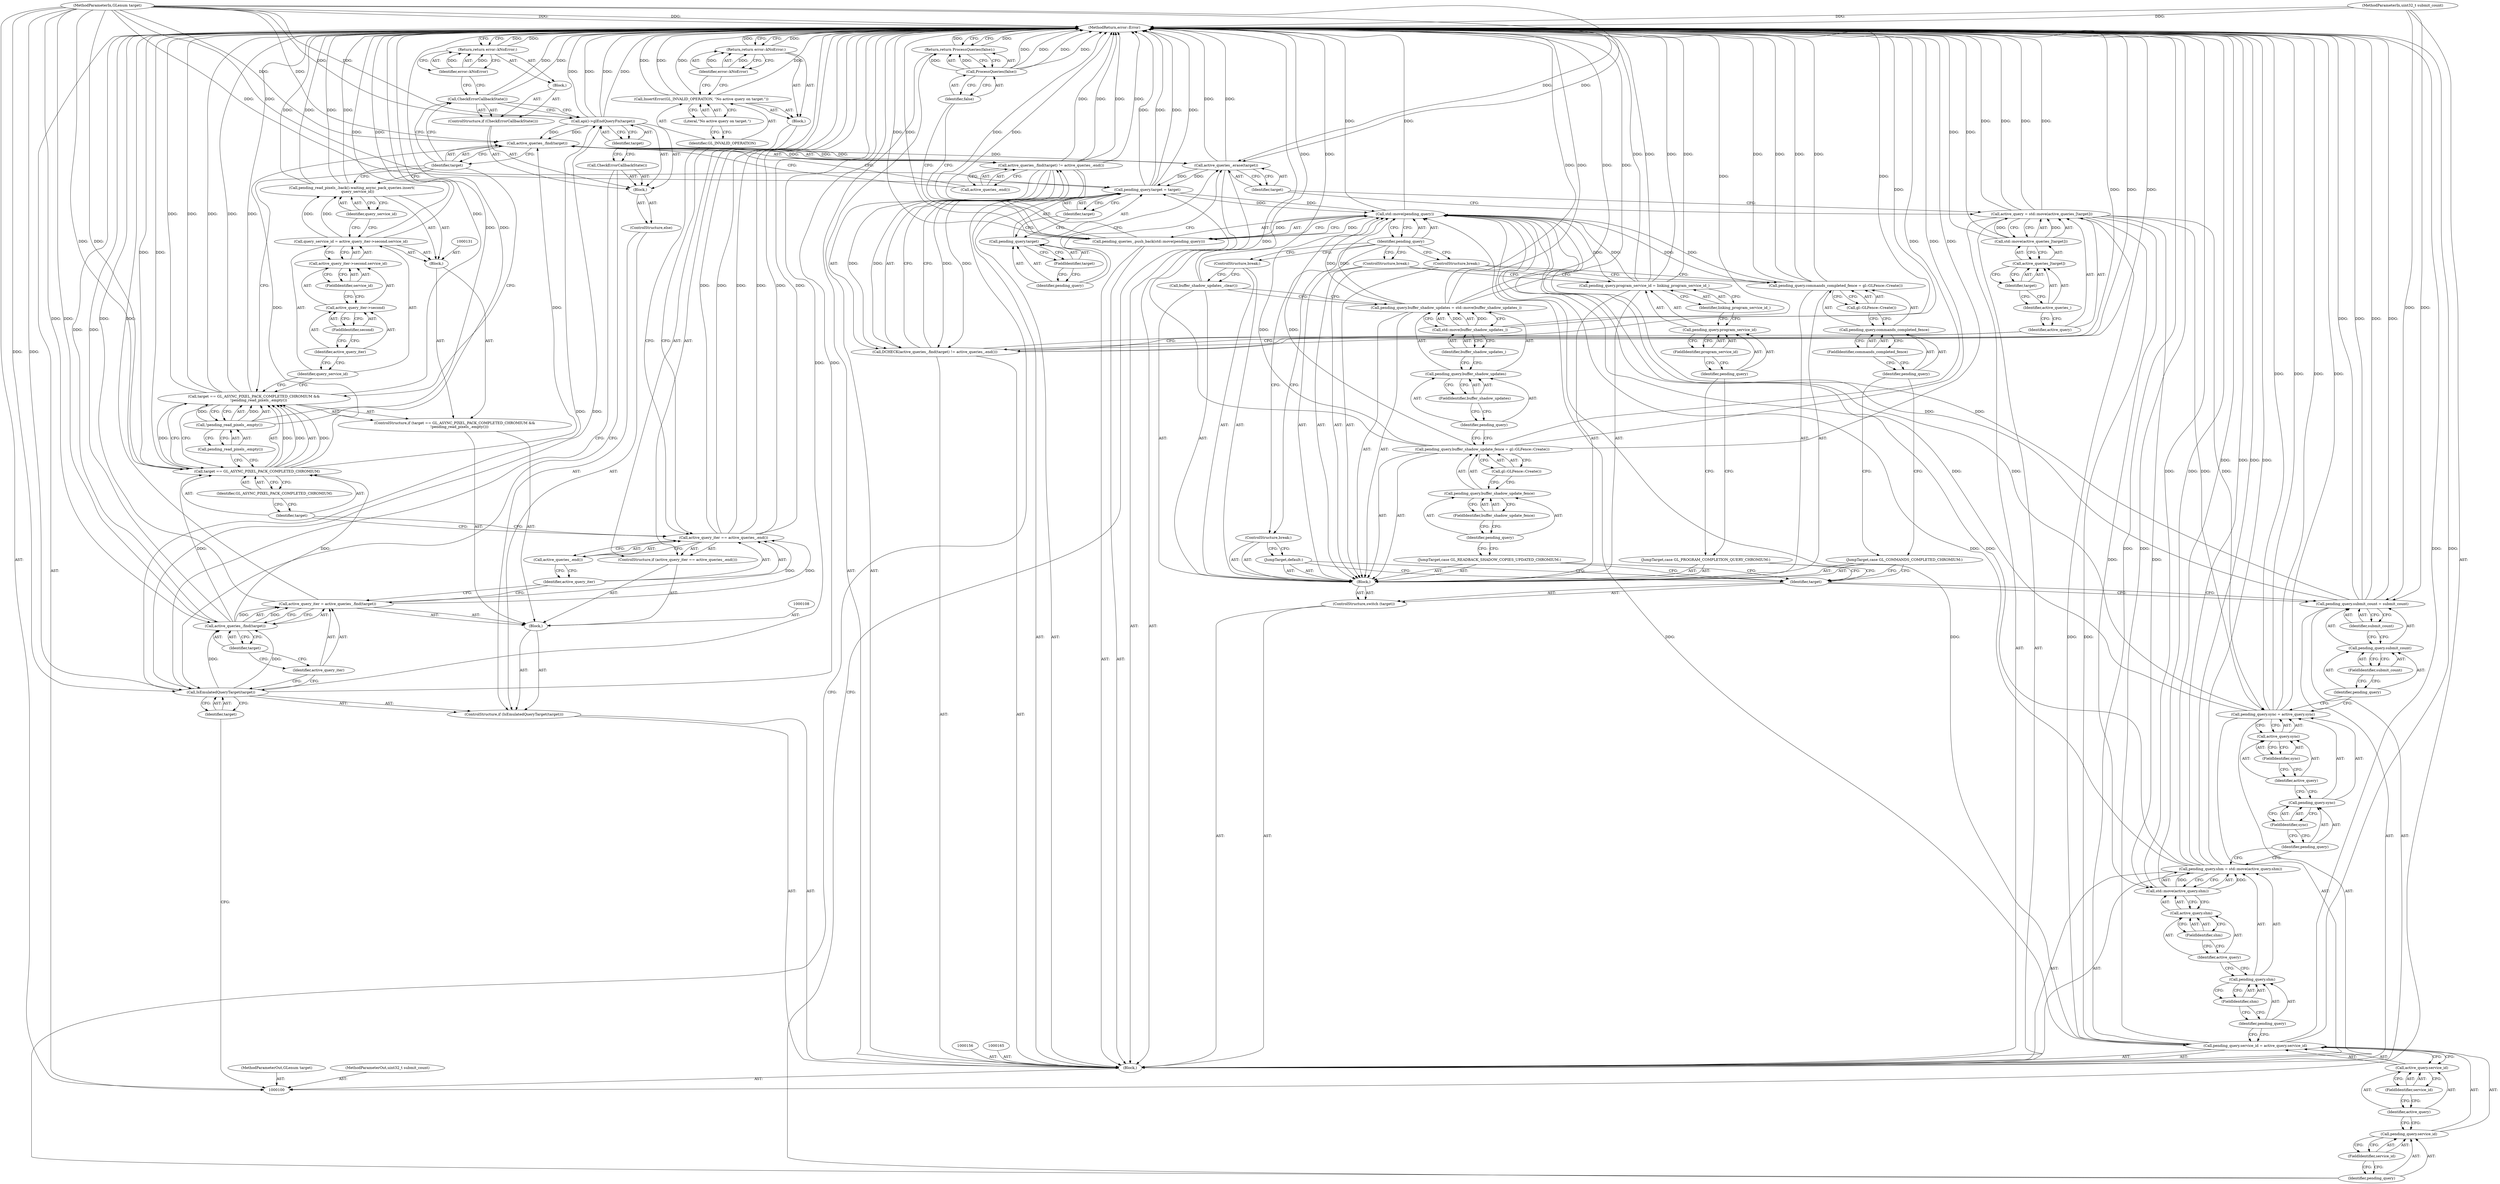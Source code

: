 digraph "0_Chrome_a4150b688a754d3d10d2ca385155b1c95d77d6ae_5" {
"1000237" [label="(MethodReturn,error::Error)"];
"1000101" [label="(MethodParameterIn,GLenum target)"];
"1000344" [label="(MethodParameterOut,GLenum target)"];
"1000128" [label="(Call,!pending_read_pixels_.empty())"];
"1000129" [label="(Call,pending_read_pixels_.empty())"];
"1000132" [label="(Call,query_service_id = active_query_iter->second.service_id)"];
"1000133" [label="(Identifier,query_service_id)"];
"1000134" [label="(Call,active_query_iter->second.service_id)"];
"1000135" [label="(Call,active_query_iter->second)"];
"1000136" [label="(Identifier,active_query_iter)"];
"1000137" [label="(FieldIdentifier,second)"];
"1000138" [label="(FieldIdentifier,service_id)"];
"1000130" [label="(Block,)"];
"1000139" [label="(Call,pending_read_pixels_.back().waiting_async_pack_queries.insert(\n          query_service_id))"];
"1000140" [label="(Identifier,query_service_id)"];
"1000141" [label="(ControlStructure,else)"];
"1000142" [label="(Block,)"];
"1000143" [label="(Call,CheckErrorCallbackState())"];
"1000145" [label="(Identifier,target)"];
"1000144" [label="(Call,api()->glEndQueryFn(target))"];
"1000102" [label="(MethodParameterIn,uint32_t submit_count)"];
"1000345" [label="(MethodParameterOut,uint32_t submit_count)"];
"1000103" [label="(Block,)"];
"1000148" [label="(Block,)"];
"1000146" [label="(ControlStructure,if (CheckErrorCallbackState()))"];
"1000147" [label="(Call,CheckErrorCallbackState())"];
"1000150" [label="(Identifier,error::kNoError)"];
"1000149" [label="(Return,return error::kNoError;)"];
"1000151" [label="(Call,DCHECK(active_queries_.find(target) != active_queries_.end()))"];
"1000154" [label="(Identifier,target)"];
"1000155" [label="(Call,active_queries_.end())"];
"1000152" [label="(Call,active_queries_.find(target) != active_queries_.end())"];
"1000153" [label="(Call,active_queries_.find(target))"];
"1000157" [label="(Call,active_query = std::move(active_queries_[target]))"];
"1000158" [label="(Identifier,active_query)"];
"1000159" [label="(Call,std::move(active_queries_[target]))"];
"1000160" [label="(Call,active_queries_[target])"];
"1000161" [label="(Identifier,active_queries_)"];
"1000162" [label="(Identifier,target)"];
"1000163" [label="(Call,active_queries_.erase(target))"];
"1000164" [label="(Identifier,target)"];
"1000104" [label="(ControlStructure,if (IsEmulatedQueryTarget(target)))"];
"1000106" [label="(Identifier,target)"];
"1000105" [label="(Call,IsEmulatedQueryTarget(target))"];
"1000169" [label="(FieldIdentifier,target)"];
"1000166" [label="(Call,pending_query.target = target)"];
"1000167" [label="(Call,pending_query.target)"];
"1000168" [label="(Identifier,pending_query)"];
"1000170" [label="(Identifier,target)"];
"1000174" [label="(FieldIdentifier,service_id)"];
"1000171" [label="(Call,pending_query.service_id = active_query.service_id)"];
"1000172" [label="(Call,pending_query.service_id)"];
"1000173" [label="(Identifier,pending_query)"];
"1000175" [label="(Call,active_query.service_id)"];
"1000176" [label="(Identifier,active_query)"];
"1000177" [label="(FieldIdentifier,service_id)"];
"1000181" [label="(FieldIdentifier,shm)"];
"1000178" [label="(Call,pending_query.shm = std::move(active_query.shm))"];
"1000179" [label="(Call,pending_query.shm)"];
"1000180" [label="(Identifier,pending_query)"];
"1000182" [label="(Call,std::move(active_query.shm))"];
"1000183" [label="(Call,active_query.shm)"];
"1000184" [label="(Identifier,active_query)"];
"1000185" [label="(FieldIdentifier,shm)"];
"1000189" [label="(FieldIdentifier,sync)"];
"1000186" [label="(Call,pending_query.sync = active_query.sync)"];
"1000187" [label="(Call,pending_query.sync)"];
"1000188" [label="(Identifier,pending_query)"];
"1000190" [label="(Call,active_query.sync)"];
"1000191" [label="(Identifier,active_query)"];
"1000192" [label="(FieldIdentifier,sync)"];
"1000196" [label="(FieldIdentifier,submit_count)"];
"1000193" [label="(Call,pending_query.submit_count = submit_count)"];
"1000194" [label="(Call,pending_query.submit_count)"];
"1000195" [label="(Identifier,pending_query)"];
"1000197" [label="(Identifier,submit_count)"];
"1000199" [label="(Identifier,target)"];
"1000200" [label="(Block,)"];
"1000198" [label="(ControlStructure,switch (target))"];
"1000201" [label="(JumpTarget,case GL_COMMANDS_COMPLETED_CHROMIUM:)"];
"1000205" [label="(FieldIdentifier,commands_completed_fence)"];
"1000206" [label="(Call,gl::GLFence::Create())"];
"1000202" [label="(Call,pending_query.commands_completed_fence = gl::GLFence::Create())"];
"1000203" [label="(Call,pending_query.commands_completed_fence)"];
"1000204" [label="(Identifier,pending_query)"];
"1000207" [label="(ControlStructure,break;)"];
"1000111" [label="(Call,active_queries_.find(target))"];
"1000107" [label="(Block,)"];
"1000112" [label="(Identifier,target)"];
"1000109" [label="(Call,active_query_iter = active_queries_.find(target))"];
"1000110" [label="(Identifier,active_query_iter)"];
"1000208" [label="(JumpTarget,case GL_READBACK_SHADOW_COPIES_UPDATED_CHROMIUM:)"];
"1000212" [label="(FieldIdentifier,buffer_shadow_update_fence)"];
"1000213" [label="(Call,gl::GLFence::Create())"];
"1000209" [label="(Call,pending_query.buffer_shadow_update_fence = gl::GLFence::Create())"];
"1000210" [label="(Call,pending_query.buffer_shadow_update_fence)"];
"1000211" [label="(Identifier,pending_query)"];
"1000217" [label="(FieldIdentifier,buffer_shadow_updates)"];
"1000218" [label="(Call,std::move(buffer_shadow_updates_))"];
"1000219" [label="(Identifier,buffer_shadow_updates_)"];
"1000214" [label="(Call,pending_query.buffer_shadow_updates = std::move(buffer_shadow_updates_))"];
"1000215" [label="(Call,pending_query.buffer_shadow_updates)"];
"1000216" [label="(Identifier,pending_query)"];
"1000220" [label="(Call,buffer_shadow_updates_.clear())"];
"1000221" [label="(ControlStructure,break;)"];
"1000222" [label="(JumpTarget,case GL_PROGRAM_COMPLETION_QUERY_CHROMIUM:)"];
"1000226" [label="(FieldIdentifier,program_service_id)"];
"1000227" [label="(Identifier,linking_program_service_id_)"];
"1000223" [label="(Call,pending_query.program_service_id = linking_program_service_id_)"];
"1000224" [label="(Call,pending_query.program_service_id)"];
"1000225" [label="(Identifier,pending_query)"];
"1000228" [label="(ControlStructure,break;)"];
"1000116" [label="(Call,active_queries_.end())"];
"1000113" [label="(ControlStructure,if (active_query_iter == active_queries_.end()))"];
"1000117" [label="(Block,)"];
"1000114" [label="(Call,active_query_iter == active_queries_.end())"];
"1000115" [label="(Identifier,active_query_iter)"];
"1000229" [label="(JumpTarget,default:)"];
"1000230" [label="(ControlStructure,break;)"];
"1000231" [label="(Call,pending_queries_.push_back(std::move(pending_query)))"];
"1000232" [label="(Call,std::move(pending_query))"];
"1000233" [label="(Identifier,pending_query)"];
"1000234" [label="(Return,return ProcessQueries(false);)"];
"1000236" [label="(Identifier,false)"];
"1000235" [label="(Call,ProcessQueries(false))"];
"1000119" [label="(Identifier,GL_INVALID_OPERATION)"];
"1000120" [label="(Literal,\"No active query on target.\")"];
"1000118" [label="(Call,InsertError(GL_INVALID_OPERATION, \"No active query on target.\"))"];
"1000122" [label="(Identifier,error::kNoError)"];
"1000121" [label="(Return,return error::kNoError;)"];
"1000127" [label="(Identifier,GL_ASYNC_PIXEL_PACK_COMPLETED_CHROMIUM)"];
"1000123" [label="(ControlStructure,if (target == GL_ASYNC_PIXEL_PACK_COMPLETED_CHROMIUM &&\n        !pending_read_pixels_.empty()))"];
"1000124" [label="(Call,target == GL_ASYNC_PIXEL_PACK_COMPLETED_CHROMIUM &&\n        !pending_read_pixels_.empty())"];
"1000125" [label="(Call,target == GL_ASYNC_PIXEL_PACK_COMPLETED_CHROMIUM)"];
"1000126" [label="(Identifier,target)"];
"1000237" -> "1000100"  [label="AST: "];
"1000237" -> "1000121"  [label="CFG: "];
"1000237" -> "1000149"  [label="CFG: "];
"1000237" -> "1000234"  [label="CFG: "];
"1000149" -> "1000237"  [label="DDG: "];
"1000234" -> "1000237"  [label="DDG: "];
"1000121" -> "1000237"  [label="DDG: "];
"1000178" -> "1000237"  [label="DDG: "];
"1000178" -> "1000237"  [label="DDG: "];
"1000124" -> "1000237"  [label="DDG: "];
"1000124" -> "1000237"  [label="DDG: "];
"1000124" -> "1000237"  [label="DDG: "];
"1000118" -> "1000237"  [label="DDG: "];
"1000118" -> "1000237"  [label="DDG: "];
"1000163" -> "1000237"  [label="DDG: "];
"1000157" -> "1000237"  [label="DDG: "];
"1000157" -> "1000237"  [label="DDG: "];
"1000171" -> "1000237"  [label="DDG: "];
"1000171" -> "1000237"  [label="DDG: "];
"1000186" -> "1000237"  [label="DDG: "];
"1000186" -> "1000237"  [label="DDG: "];
"1000193" -> "1000237"  [label="DDG: "];
"1000193" -> "1000237"  [label="DDG: "];
"1000223" -> "1000237"  [label="DDG: "];
"1000223" -> "1000237"  [label="DDG: "];
"1000209" -> "1000237"  [label="DDG: "];
"1000209" -> "1000237"  [label="DDG: "];
"1000235" -> "1000237"  [label="DDG: "];
"1000235" -> "1000237"  [label="DDG: "];
"1000151" -> "1000237"  [label="DDG: "];
"1000151" -> "1000237"  [label="DDG: "];
"1000232" -> "1000237"  [label="DDG: "];
"1000105" -> "1000237"  [label="DDG: "];
"1000218" -> "1000237"  [label="DDG: "];
"1000114" -> "1000237"  [label="DDG: "];
"1000114" -> "1000237"  [label="DDG: "];
"1000114" -> "1000237"  [label="DDG: "];
"1000159" -> "1000237"  [label="DDG: "];
"1000202" -> "1000237"  [label="DDG: "];
"1000202" -> "1000237"  [label="DDG: "];
"1000139" -> "1000237"  [label="DDG: "];
"1000139" -> "1000237"  [label="DDG: "];
"1000128" -> "1000237"  [label="DDG: "];
"1000152" -> "1000237"  [label="DDG: "];
"1000152" -> "1000237"  [label="DDG: "];
"1000144" -> "1000237"  [label="DDG: "];
"1000144" -> "1000237"  [label="DDG: "];
"1000166" -> "1000237"  [label="DDG: "];
"1000166" -> "1000237"  [label="DDG: "];
"1000132" -> "1000237"  [label="DDG: "];
"1000214" -> "1000237"  [label="DDG: "];
"1000214" -> "1000237"  [label="DDG: "];
"1000125" -> "1000237"  [label="DDG: "];
"1000231" -> "1000237"  [label="DDG: "];
"1000231" -> "1000237"  [label="DDG: "];
"1000102" -> "1000237"  [label="DDG: "];
"1000111" -> "1000237"  [label="DDG: "];
"1000101" -> "1000237"  [label="DDG: "];
"1000220" -> "1000237"  [label="DDG: "];
"1000147" -> "1000237"  [label="DDG: "];
"1000109" -> "1000237"  [label="DDG: "];
"1000182" -> "1000237"  [label="DDG: "];
"1000101" -> "1000100"  [label="AST: "];
"1000101" -> "1000237"  [label="DDG: "];
"1000101" -> "1000105"  [label="DDG: "];
"1000101" -> "1000111"  [label="DDG: "];
"1000101" -> "1000125"  [label="DDG: "];
"1000101" -> "1000144"  [label="DDG: "];
"1000101" -> "1000153"  [label="DDG: "];
"1000101" -> "1000163"  [label="DDG: "];
"1000101" -> "1000166"  [label="DDG: "];
"1000344" -> "1000100"  [label="AST: "];
"1000128" -> "1000124"  [label="AST: "];
"1000128" -> "1000129"  [label="CFG: "];
"1000129" -> "1000128"  [label="AST: "];
"1000124" -> "1000128"  [label="CFG: "];
"1000128" -> "1000237"  [label="DDG: "];
"1000128" -> "1000124"  [label="DDG: "];
"1000129" -> "1000128"  [label="AST: "];
"1000129" -> "1000125"  [label="CFG: "];
"1000128" -> "1000129"  [label="CFG: "];
"1000132" -> "1000130"  [label="AST: "];
"1000132" -> "1000134"  [label="CFG: "];
"1000133" -> "1000132"  [label="AST: "];
"1000134" -> "1000132"  [label="AST: "];
"1000140" -> "1000132"  [label="CFG: "];
"1000132" -> "1000237"  [label="DDG: "];
"1000132" -> "1000139"  [label="DDG: "];
"1000133" -> "1000132"  [label="AST: "];
"1000133" -> "1000124"  [label="CFG: "];
"1000136" -> "1000133"  [label="CFG: "];
"1000134" -> "1000132"  [label="AST: "];
"1000134" -> "1000138"  [label="CFG: "];
"1000135" -> "1000134"  [label="AST: "];
"1000138" -> "1000134"  [label="AST: "];
"1000132" -> "1000134"  [label="CFG: "];
"1000135" -> "1000134"  [label="AST: "];
"1000135" -> "1000137"  [label="CFG: "];
"1000136" -> "1000135"  [label="AST: "];
"1000137" -> "1000135"  [label="AST: "];
"1000138" -> "1000135"  [label="CFG: "];
"1000136" -> "1000135"  [label="AST: "];
"1000136" -> "1000133"  [label="CFG: "];
"1000137" -> "1000136"  [label="CFG: "];
"1000137" -> "1000135"  [label="AST: "];
"1000137" -> "1000136"  [label="CFG: "];
"1000135" -> "1000137"  [label="CFG: "];
"1000138" -> "1000134"  [label="AST: "];
"1000138" -> "1000135"  [label="CFG: "];
"1000134" -> "1000138"  [label="CFG: "];
"1000130" -> "1000123"  [label="AST: "];
"1000131" -> "1000130"  [label="AST: "];
"1000132" -> "1000130"  [label="AST: "];
"1000139" -> "1000130"  [label="AST: "];
"1000139" -> "1000130"  [label="AST: "];
"1000139" -> "1000140"  [label="CFG: "];
"1000140" -> "1000139"  [label="AST: "];
"1000154" -> "1000139"  [label="CFG: "];
"1000139" -> "1000237"  [label="DDG: "];
"1000139" -> "1000237"  [label="DDG: "];
"1000132" -> "1000139"  [label="DDG: "];
"1000140" -> "1000139"  [label="AST: "];
"1000140" -> "1000132"  [label="CFG: "];
"1000139" -> "1000140"  [label="CFG: "];
"1000141" -> "1000104"  [label="AST: "];
"1000142" -> "1000141"  [label="AST: "];
"1000142" -> "1000141"  [label="AST: "];
"1000143" -> "1000142"  [label="AST: "];
"1000144" -> "1000142"  [label="AST: "];
"1000146" -> "1000142"  [label="AST: "];
"1000143" -> "1000142"  [label="AST: "];
"1000143" -> "1000105"  [label="CFG: "];
"1000145" -> "1000143"  [label="CFG: "];
"1000145" -> "1000144"  [label="AST: "];
"1000145" -> "1000143"  [label="CFG: "];
"1000144" -> "1000145"  [label="CFG: "];
"1000144" -> "1000142"  [label="AST: "];
"1000144" -> "1000145"  [label="CFG: "];
"1000145" -> "1000144"  [label="AST: "];
"1000147" -> "1000144"  [label="CFG: "];
"1000144" -> "1000237"  [label="DDG: "];
"1000144" -> "1000237"  [label="DDG: "];
"1000105" -> "1000144"  [label="DDG: "];
"1000101" -> "1000144"  [label="DDG: "];
"1000144" -> "1000153"  [label="DDG: "];
"1000102" -> "1000100"  [label="AST: "];
"1000102" -> "1000237"  [label="DDG: "];
"1000102" -> "1000193"  [label="DDG: "];
"1000345" -> "1000100"  [label="AST: "];
"1000103" -> "1000100"  [label="AST: "];
"1000104" -> "1000103"  [label="AST: "];
"1000151" -> "1000103"  [label="AST: "];
"1000156" -> "1000103"  [label="AST: "];
"1000157" -> "1000103"  [label="AST: "];
"1000163" -> "1000103"  [label="AST: "];
"1000165" -> "1000103"  [label="AST: "];
"1000166" -> "1000103"  [label="AST: "];
"1000171" -> "1000103"  [label="AST: "];
"1000178" -> "1000103"  [label="AST: "];
"1000186" -> "1000103"  [label="AST: "];
"1000193" -> "1000103"  [label="AST: "];
"1000198" -> "1000103"  [label="AST: "];
"1000231" -> "1000103"  [label="AST: "];
"1000234" -> "1000103"  [label="AST: "];
"1000148" -> "1000146"  [label="AST: "];
"1000149" -> "1000148"  [label="AST: "];
"1000146" -> "1000142"  [label="AST: "];
"1000147" -> "1000146"  [label="AST: "];
"1000148" -> "1000146"  [label="AST: "];
"1000147" -> "1000146"  [label="AST: "];
"1000147" -> "1000144"  [label="CFG: "];
"1000150" -> "1000147"  [label="CFG: "];
"1000154" -> "1000147"  [label="CFG: "];
"1000147" -> "1000237"  [label="DDG: "];
"1000150" -> "1000149"  [label="AST: "];
"1000150" -> "1000147"  [label="CFG: "];
"1000149" -> "1000150"  [label="CFG: "];
"1000150" -> "1000149"  [label="DDG: "];
"1000149" -> "1000148"  [label="AST: "];
"1000149" -> "1000150"  [label="CFG: "];
"1000150" -> "1000149"  [label="AST: "];
"1000237" -> "1000149"  [label="CFG: "];
"1000149" -> "1000237"  [label="DDG: "];
"1000150" -> "1000149"  [label="DDG: "];
"1000151" -> "1000103"  [label="AST: "];
"1000151" -> "1000152"  [label="CFG: "];
"1000152" -> "1000151"  [label="AST: "];
"1000158" -> "1000151"  [label="CFG: "];
"1000151" -> "1000237"  [label="DDG: "];
"1000151" -> "1000237"  [label="DDG: "];
"1000152" -> "1000151"  [label="DDG: "];
"1000152" -> "1000151"  [label="DDG: "];
"1000154" -> "1000153"  [label="AST: "];
"1000154" -> "1000139"  [label="CFG: "];
"1000154" -> "1000124"  [label="CFG: "];
"1000154" -> "1000147"  [label="CFG: "];
"1000153" -> "1000154"  [label="CFG: "];
"1000155" -> "1000152"  [label="AST: "];
"1000155" -> "1000153"  [label="CFG: "];
"1000152" -> "1000155"  [label="CFG: "];
"1000152" -> "1000151"  [label="AST: "];
"1000152" -> "1000155"  [label="CFG: "];
"1000153" -> "1000152"  [label="AST: "];
"1000155" -> "1000152"  [label="AST: "];
"1000151" -> "1000152"  [label="CFG: "];
"1000152" -> "1000237"  [label="DDG: "];
"1000152" -> "1000237"  [label="DDG: "];
"1000152" -> "1000151"  [label="DDG: "];
"1000152" -> "1000151"  [label="DDG: "];
"1000153" -> "1000152"  [label="DDG: "];
"1000153" -> "1000152"  [label="AST: "];
"1000153" -> "1000154"  [label="CFG: "];
"1000154" -> "1000153"  [label="AST: "];
"1000155" -> "1000153"  [label="CFG: "];
"1000153" -> "1000152"  [label="DDG: "];
"1000125" -> "1000153"  [label="DDG: "];
"1000144" -> "1000153"  [label="DDG: "];
"1000101" -> "1000153"  [label="DDG: "];
"1000153" -> "1000163"  [label="DDG: "];
"1000157" -> "1000103"  [label="AST: "];
"1000157" -> "1000159"  [label="CFG: "];
"1000158" -> "1000157"  [label="AST: "];
"1000159" -> "1000157"  [label="AST: "];
"1000164" -> "1000157"  [label="CFG: "];
"1000157" -> "1000237"  [label="DDG: "];
"1000157" -> "1000237"  [label="DDG: "];
"1000159" -> "1000157"  [label="DDG: "];
"1000157" -> "1000171"  [label="DDG: "];
"1000157" -> "1000182"  [label="DDG: "];
"1000157" -> "1000186"  [label="DDG: "];
"1000158" -> "1000157"  [label="AST: "];
"1000158" -> "1000151"  [label="CFG: "];
"1000161" -> "1000158"  [label="CFG: "];
"1000159" -> "1000157"  [label="AST: "];
"1000159" -> "1000160"  [label="CFG: "];
"1000160" -> "1000159"  [label="AST: "];
"1000157" -> "1000159"  [label="CFG: "];
"1000159" -> "1000237"  [label="DDG: "];
"1000159" -> "1000157"  [label="DDG: "];
"1000160" -> "1000159"  [label="AST: "];
"1000160" -> "1000162"  [label="CFG: "];
"1000161" -> "1000160"  [label="AST: "];
"1000162" -> "1000160"  [label="AST: "];
"1000159" -> "1000160"  [label="CFG: "];
"1000161" -> "1000160"  [label="AST: "];
"1000161" -> "1000158"  [label="CFG: "];
"1000162" -> "1000161"  [label="CFG: "];
"1000162" -> "1000160"  [label="AST: "];
"1000162" -> "1000161"  [label="CFG: "];
"1000160" -> "1000162"  [label="CFG: "];
"1000163" -> "1000103"  [label="AST: "];
"1000163" -> "1000164"  [label="CFG: "];
"1000164" -> "1000163"  [label="AST: "];
"1000168" -> "1000163"  [label="CFG: "];
"1000163" -> "1000237"  [label="DDG: "];
"1000153" -> "1000163"  [label="DDG: "];
"1000101" -> "1000163"  [label="DDG: "];
"1000163" -> "1000166"  [label="DDG: "];
"1000164" -> "1000163"  [label="AST: "];
"1000164" -> "1000157"  [label="CFG: "];
"1000163" -> "1000164"  [label="CFG: "];
"1000104" -> "1000103"  [label="AST: "];
"1000105" -> "1000104"  [label="AST: "];
"1000107" -> "1000104"  [label="AST: "];
"1000141" -> "1000104"  [label="AST: "];
"1000106" -> "1000105"  [label="AST: "];
"1000106" -> "1000100"  [label="CFG: "];
"1000105" -> "1000106"  [label="CFG: "];
"1000105" -> "1000104"  [label="AST: "];
"1000105" -> "1000106"  [label="CFG: "];
"1000106" -> "1000105"  [label="AST: "];
"1000110" -> "1000105"  [label="CFG: "];
"1000143" -> "1000105"  [label="CFG: "];
"1000105" -> "1000237"  [label="DDG: "];
"1000101" -> "1000105"  [label="DDG: "];
"1000105" -> "1000111"  [label="DDG: "];
"1000105" -> "1000144"  [label="DDG: "];
"1000169" -> "1000167"  [label="AST: "];
"1000169" -> "1000168"  [label="CFG: "];
"1000167" -> "1000169"  [label="CFG: "];
"1000166" -> "1000103"  [label="AST: "];
"1000166" -> "1000170"  [label="CFG: "];
"1000167" -> "1000166"  [label="AST: "];
"1000170" -> "1000166"  [label="AST: "];
"1000173" -> "1000166"  [label="CFG: "];
"1000166" -> "1000237"  [label="DDG: "];
"1000166" -> "1000237"  [label="DDG: "];
"1000163" -> "1000166"  [label="DDG: "];
"1000101" -> "1000166"  [label="DDG: "];
"1000166" -> "1000232"  [label="DDG: "];
"1000167" -> "1000166"  [label="AST: "];
"1000167" -> "1000169"  [label="CFG: "];
"1000168" -> "1000167"  [label="AST: "];
"1000169" -> "1000167"  [label="AST: "];
"1000170" -> "1000167"  [label="CFG: "];
"1000168" -> "1000167"  [label="AST: "];
"1000168" -> "1000163"  [label="CFG: "];
"1000169" -> "1000168"  [label="CFG: "];
"1000170" -> "1000166"  [label="AST: "];
"1000170" -> "1000167"  [label="CFG: "];
"1000166" -> "1000170"  [label="CFG: "];
"1000174" -> "1000172"  [label="AST: "];
"1000174" -> "1000173"  [label="CFG: "];
"1000172" -> "1000174"  [label="CFG: "];
"1000171" -> "1000103"  [label="AST: "];
"1000171" -> "1000175"  [label="CFG: "];
"1000172" -> "1000171"  [label="AST: "];
"1000175" -> "1000171"  [label="AST: "];
"1000180" -> "1000171"  [label="CFG: "];
"1000171" -> "1000237"  [label="DDG: "];
"1000171" -> "1000237"  [label="DDG: "];
"1000157" -> "1000171"  [label="DDG: "];
"1000171" -> "1000232"  [label="DDG: "];
"1000172" -> "1000171"  [label="AST: "];
"1000172" -> "1000174"  [label="CFG: "];
"1000173" -> "1000172"  [label="AST: "];
"1000174" -> "1000172"  [label="AST: "];
"1000176" -> "1000172"  [label="CFG: "];
"1000173" -> "1000172"  [label="AST: "];
"1000173" -> "1000166"  [label="CFG: "];
"1000174" -> "1000173"  [label="CFG: "];
"1000175" -> "1000171"  [label="AST: "];
"1000175" -> "1000177"  [label="CFG: "];
"1000176" -> "1000175"  [label="AST: "];
"1000177" -> "1000175"  [label="AST: "];
"1000171" -> "1000175"  [label="CFG: "];
"1000176" -> "1000175"  [label="AST: "];
"1000176" -> "1000172"  [label="CFG: "];
"1000177" -> "1000176"  [label="CFG: "];
"1000177" -> "1000175"  [label="AST: "];
"1000177" -> "1000176"  [label="CFG: "];
"1000175" -> "1000177"  [label="CFG: "];
"1000181" -> "1000179"  [label="AST: "];
"1000181" -> "1000180"  [label="CFG: "];
"1000179" -> "1000181"  [label="CFG: "];
"1000178" -> "1000103"  [label="AST: "];
"1000178" -> "1000182"  [label="CFG: "];
"1000179" -> "1000178"  [label="AST: "];
"1000182" -> "1000178"  [label="AST: "];
"1000188" -> "1000178"  [label="CFG: "];
"1000178" -> "1000237"  [label="DDG: "];
"1000178" -> "1000237"  [label="DDG: "];
"1000182" -> "1000178"  [label="DDG: "];
"1000178" -> "1000232"  [label="DDG: "];
"1000179" -> "1000178"  [label="AST: "];
"1000179" -> "1000181"  [label="CFG: "];
"1000180" -> "1000179"  [label="AST: "];
"1000181" -> "1000179"  [label="AST: "];
"1000184" -> "1000179"  [label="CFG: "];
"1000180" -> "1000179"  [label="AST: "];
"1000180" -> "1000171"  [label="CFG: "];
"1000181" -> "1000180"  [label="CFG: "];
"1000182" -> "1000178"  [label="AST: "];
"1000182" -> "1000183"  [label="CFG: "];
"1000183" -> "1000182"  [label="AST: "];
"1000178" -> "1000182"  [label="CFG: "];
"1000182" -> "1000237"  [label="DDG: "];
"1000182" -> "1000178"  [label="DDG: "];
"1000157" -> "1000182"  [label="DDG: "];
"1000183" -> "1000182"  [label="AST: "];
"1000183" -> "1000185"  [label="CFG: "];
"1000184" -> "1000183"  [label="AST: "];
"1000185" -> "1000183"  [label="AST: "];
"1000182" -> "1000183"  [label="CFG: "];
"1000184" -> "1000183"  [label="AST: "];
"1000184" -> "1000179"  [label="CFG: "];
"1000185" -> "1000184"  [label="CFG: "];
"1000185" -> "1000183"  [label="AST: "];
"1000185" -> "1000184"  [label="CFG: "];
"1000183" -> "1000185"  [label="CFG: "];
"1000189" -> "1000187"  [label="AST: "];
"1000189" -> "1000188"  [label="CFG: "];
"1000187" -> "1000189"  [label="CFG: "];
"1000186" -> "1000103"  [label="AST: "];
"1000186" -> "1000190"  [label="CFG: "];
"1000187" -> "1000186"  [label="AST: "];
"1000190" -> "1000186"  [label="AST: "];
"1000195" -> "1000186"  [label="CFG: "];
"1000186" -> "1000237"  [label="DDG: "];
"1000186" -> "1000237"  [label="DDG: "];
"1000157" -> "1000186"  [label="DDG: "];
"1000186" -> "1000232"  [label="DDG: "];
"1000187" -> "1000186"  [label="AST: "];
"1000187" -> "1000189"  [label="CFG: "];
"1000188" -> "1000187"  [label="AST: "];
"1000189" -> "1000187"  [label="AST: "];
"1000191" -> "1000187"  [label="CFG: "];
"1000188" -> "1000187"  [label="AST: "];
"1000188" -> "1000178"  [label="CFG: "];
"1000189" -> "1000188"  [label="CFG: "];
"1000190" -> "1000186"  [label="AST: "];
"1000190" -> "1000192"  [label="CFG: "];
"1000191" -> "1000190"  [label="AST: "];
"1000192" -> "1000190"  [label="AST: "];
"1000186" -> "1000190"  [label="CFG: "];
"1000191" -> "1000190"  [label="AST: "];
"1000191" -> "1000187"  [label="CFG: "];
"1000192" -> "1000191"  [label="CFG: "];
"1000192" -> "1000190"  [label="AST: "];
"1000192" -> "1000191"  [label="CFG: "];
"1000190" -> "1000192"  [label="CFG: "];
"1000196" -> "1000194"  [label="AST: "];
"1000196" -> "1000195"  [label="CFG: "];
"1000194" -> "1000196"  [label="CFG: "];
"1000193" -> "1000103"  [label="AST: "];
"1000193" -> "1000197"  [label="CFG: "];
"1000194" -> "1000193"  [label="AST: "];
"1000197" -> "1000193"  [label="AST: "];
"1000199" -> "1000193"  [label="CFG: "];
"1000193" -> "1000237"  [label="DDG: "];
"1000193" -> "1000237"  [label="DDG: "];
"1000102" -> "1000193"  [label="DDG: "];
"1000193" -> "1000232"  [label="DDG: "];
"1000194" -> "1000193"  [label="AST: "];
"1000194" -> "1000196"  [label="CFG: "];
"1000195" -> "1000194"  [label="AST: "];
"1000196" -> "1000194"  [label="AST: "];
"1000197" -> "1000194"  [label="CFG: "];
"1000195" -> "1000194"  [label="AST: "];
"1000195" -> "1000186"  [label="CFG: "];
"1000196" -> "1000195"  [label="CFG: "];
"1000197" -> "1000193"  [label="AST: "];
"1000197" -> "1000194"  [label="CFG: "];
"1000193" -> "1000197"  [label="CFG: "];
"1000199" -> "1000198"  [label="AST: "];
"1000199" -> "1000193"  [label="CFG: "];
"1000201" -> "1000199"  [label="CFG: "];
"1000208" -> "1000199"  [label="CFG: "];
"1000222" -> "1000199"  [label="CFG: "];
"1000229" -> "1000199"  [label="CFG: "];
"1000200" -> "1000198"  [label="AST: "];
"1000201" -> "1000200"  [label="AST: "];
"1000202" -> "1000200"  [label="AST: "];
"1000207" -> "1000200"  [label="AST: "];
"1000208" -> "1000200"  [label="AST: "];
"1000209" -> "1000200"  [label="AST: "];
"1000214" -> "1000200"  [label="AST: "];
"1000220" -> "1000200"  [label="AST: "];
"1000221" -> "1000200"  [label="AST: "];
"1000222" -> "1000200"  [label="AST: "];
"1000223" -> "1000200"  [label="AST: "];
"1000228" -> "1000200"  [label="AST: "];
"1000229" -> "1000200"  [label="AST: "];
"1000230" -> "1000200"  [label="AST: "];
"1000198" -> "1000103"  [label="AST: "];
"1000199" -> "1000198"  [label="AST: "];
"1000200" -> "1000198"  [label="AST: "];
"1000201" -> "1000200"  [label="AST: "];
"1000201" -> "1000199"  [label="CFG: "];
"1000204" -> "1000201"  [label="CFG: "];
"1000205" -> "1000203"  [label="AST: "];
"1000205" -> "1000204"  [label="CFG: "];
"1000203" -> "1000205"  [label="CFG: "];
"1000206" -> "1000202"  [label="AST: "];
"1000206" -> "1000203"  [label="CFG: "];
"1000202" -> "1000206"  [label="CFG: "];
"1000202" -> "1000200"  [label="AST: "];
"1000202" -> "1000206"  [label="CFG: "];
"1000203" -> "1000202"  [label="AST: "];
"1000206" -> "1000202"  [label="AST: "];
"1000207" -> "1000202"  [label="CFG: "];
"1000202" -> "1000237"  [label="DDG: "];
"1000202" -> "1000237"  [label="DDG: "];
"1000202" -> "1000232"  [label="DDG: "];
"1000203" -> "1000202"  [label="AST: "];
"1000203" -> "1000205"  [label="CFG: "];
"1000204" -> "1000203"  [label="AST: "];
"1000205" -> "1000203"  [label="AST: "];
"1000206" -> "1000203"  [label="CFG: "];
"1000204" -> "1000203"  [label="AST: "];
"1000204" -> "1000201"  [label="CFG: "];
"1000205" -> "1000204"  [label="CFG: "];
"1000207" -> "1000200"  [label="AST: "];
"1000207" -> "1000202"  [label="CFG: "];
"1000233" -> "1000207"  [label="CFG: "];
"1000111" -> "1000109"  [label="AST: "];
"1000111" -> "1000112"  [label="CFG: "];
"1000112" -> "1000111"  [label="AST: "];
"1000109" -> "1000111"  [label="CFG: "];
"1000111" -> "1000237"  [label="DDG: "];
"1000111" -> "1000109"  [label="DDG: "];
"1000105" -> "1000111"  [label="DDG: "];
"1000101" -> "1000111"  [label="DDG: "];
"1000111" -> "1000125"  [label="DDG: "];
"1000107" -> "1000104"  [label="AST: "];
"1000108" -> "1000107"  [label="AST: "];
"1000109" -> "1000107"  [label="AST: "];
"1000113" -> "1000107"  [label="AST: "];
"1000123" -> "1000107"  [label="AST: "];
"1000112" -> "1000111"  [label="AST: "];
"1000112" -> "1000110"  [label="CFG: "];
"1000111" -> "1000112"  [label="CFG: "];
"1000109" -> "1000107"  [label="AST: "];
"1000109" -> "1000111"  [label="CFG: "];
"1000110" -> "1000109"  [label="AST: "];
"1000111" -> "1000109"  [label="AST: "];
"1000115" -> "1000109"  [label="CFG: "];
"1000109" -> "1000237"  [label="DDG: "];
"1000111" -> "1000109"  [label="DDG: "];
"1000109" -> "1000114"  [label="DDG: "];
"1000110" -> "1000109"  [label="AST: "];
"1000110" -> "1000105"  [label="CFG: "];
"1000112" -> "1000110"  [label="CFG: "];
"1000208" -> "1000200"  [label="AST: "];
"1000208" -> "1000199"  [label="CFG: "];
"1000211" -> "1000208"  [label="CFG: "];
"1000212" -> "1000210"  [label="AST: "];
"1000212" -> "1000211"  [label="CFG: "];
"1000210" -> "1000212"  [label="CFG: "];
"1000213" -> "1000209"  [label="AST: "];
"1000213" -> "1000210"  [label="CFG: "];
"1000209" -> "1000213"  [label="CFG: "];
"1000209" -> "1000200"  [label="AST: "];
"1000209" -> "1000213"  [label="CFG: "];
"1000210" -> "1000209"  [label="AST: "];
"1000213" -> "1000209"  [label="AST: "];
"1000216" -> "1000209"  [label="CFG: "];
"1000209" -> "1000237"  [label="DDG: "];
"1000209" -> "1000237"  [label="DDG: "];
"1000209" -> "1000232"  [label="DDG: "];
"1000210" -> "1000209"  [label="AST: "];
"1000210" -> "1000212"  [label="CFG: "];
"1000211" -> "1000210"  [label="AST: "];
"1000212" -> "1000210"  [label="AST: "];
"1000213" -> "1000210"  [label="CFG: "];
"1000211" -> "1000210"  [label="AST: "];
"1000211" -> "1000208"  [label="CFG: "];
"1000212" -> "1000211"  [label="CFG: "];
"1000217" -> "1000215"  [label="AST: "];
"1000217" -> "1000216"  [label="CFG: "];
"1000215" -> "1000217"  [label="CFG: "];
"1000218" -> "1000214"  [label="AST: "];
"1000218" -> "1000219"  [label="CFG: "];
"1000219" -> "1000218"  [label="AST: "];
"1000214" -> "1000218"  [label="CFG: "];
"1000218" -> "1000237"  [label="DDG: "];
"1000218" -> "1000214"  [label="DDG: "];
"1000219" -> "1000218"  [label="AST: "];
"1000219" -> "1000215"  [label="CFG: "];
"1000218" -> "1000219"  [label="CFG: "];
"1000214" -> "1000200"  [label="AST: "];
"1000214" -> "1000218"  [label="CFG: "];
"1000215" -> "1000214"  [label="AST: "];
"1000218" -> "1000214"  [label="AST: "];
"1000220" -> "1000214"  [label="CFG: "];
"1000214" -> "1000237"  [label="DDG: "];
"1000214" -> "1000237"  [label="DDG: "];
"1000218" -> "1000214"  [label="DDG: "];
"1000214" -> "1000232"  [label="DDG: "];
"1000215" -> "1000214"  [label="AST: "];
"1000215" -> "1000217"  [label="CFG: "];
"1000216" -> "1000215"  [label="AST: "];
"1000217" -> "1000215"  [label="AST: "];
"1000219" -> "1000215"  [label="CFG: "];
"1000216" -> "1000215"  [label="AST: "];
"1000216" -> "1000209"  [label="CFG: "];
"1000217" -> "1000216"  [label="CFG: "];
"1000220" -> "1000200"  [label="AST: "];
"1000220" -> "1000214"  [label="CFG: "];
"1000221" -> "1000220"  [label="CFG: "];
"1000220" -> "1000237"  [label="DDG: "];
"1000221" -> "1000200"  [label="AST: "];
"1000221" -> "1000220"  [label="CFG: "];
"1000233" -> "1000221"  [label="CFG: "];
"1000222" -> "1000200"  [label="AST: "];
"1000222" -> "1000199"  [label="CFG: "];
"1000225" -> "1000222"  [label="CFG: "];
"1000226" -> "1000224"  [label="AST: "];
"1000226" -> "1000225"  [label="CFG: "];
"1000224" -> "1000226"  [label="CFG: "];
"1000227" -> "1000223"  [label="AST: "];
"1000227" -> "1000224"  [label="CFG: "];
"1000223" -> "1000227"  [label="CFG: "];
"1000223" -> "1000200"  [label="AST: "];
"1000223" -> "1000227"  [label="CFG: "];
"1000224" -> "1000223"  [label="AST: "];
"1000227" -> "1000223"  [label="AST: "];
"1000228" -> "1000223"  [label="CFG: "];
"1000223" -> "1000237"  [label="DDG: "];
"1000223" -> "1000237"  [label="DDG: "];
"1000223" -> "1000232"  [label="DDG: "];
"1000224" -> "1000223"  [label="AST: "];
"1000224" -> "1000226"  [label="CFG: "];
"1000225" -> "1000224"  [label="AST: "];
"1000226" -> "1000224"  [label="AST: "];
"1000227" -> "1000224"  [label="CFG: "];
"1000225" -> "1000224"  [label="AST: "];
"1000225" -> "1000222"  [label="CFG: "];
"1000226" -> "1000225"  [label="CFG: "];
"1000228" -> "1000200"  [label="AST: "];
"1000228" -> "1000223"  [label="CFG: "];
"1000233" -> "1000228"  [label="CFG: "];
"1000116" -> "1000114"  [label="AST: "];
"1000116" -> "1000115"  [label="CFG: "];
"1000114" -> "1000116"  [label="CFG: "];
"1000113" -> "1000107"  [label="AST: "];
"1000114" -> "1000113"  [label="AST: "];
"1000117" -> "1000113"  [label="AST: "];
"1000117" -> "1000113"  [label="AST: "];
"1000118" -> "1000117"  [label="AST: "];
"1000121" -> "1000117"  [label="AST: "];
"1000114" -> "1000113"  [label="AST: "];
"1000114" -> "1000116"  [label="CFG: "];
"1000115" -> "1000114"  [label="AST: "];
"1000116" -> "1000114"  [label="AST: "];
"1000119" -> "1000114"  [label="CFG: "];
"1000126" -> "1000114"  [label="CFG: "];
"1000114" -> "1000237"  [label="DDG: "];
"1000114" -> "1000237"  [label="DDG: "];
"1000114" -> "1000237"  [label="DDG: "];
"1000109" -> "1000114"  [label="DDG: "];
"1000115" -> "1000114"  [label="AST: "];
"1000115" -> "1000109"  [label="CFG: "];
"1000116" -> "1000115"  [label="CFG: "];
"1000229" -> "1000200"  [label="AST: "];
"1000229" -> "1000199"  [label="CFG: "];
"1000230" -> "1000229"  [label="CFG: "];
"1000230" -> "1000200"  [label="AST: "];
"1000230" -> "1000229"  [label="CFG: "];
"1000233" -> "1000230"  [label="CFG: "];
"1000231" -> "1000103"  [label="AST: "];
"1000231" -> "1000232"  [label="CFG: "];
"1000232" -> "1000231"  [label="AST: "];
"1000236" -> "1000231"  [label="CFG: "];
"1000231" -> "1000237"  [label="DDG: "];
"1000231" -> "1000237"  [label="DDG: "];
"1000232" -> "1000231"  [label="DDG: "];
"1000232" -> "1000231"  [label="AST: "];
"1000232" -> "1000233"  [label="CFG: "];
"1000233" -> "1000232"  [label="AST: "];
"1000231" -> "1000232"  [label="CFG: "];
"1000232" -> "1000237"  [label="DDG: "];
"1000232" -> "1000231"  [label="DDG: "];
"1000193" -> "1000232"  [label="DDG: "];
"1000209" -> "1000232"  [label="DDG: "];
"1000178" -> "1000232"  [label="DDG: "];
"1000166" -> "1000232"  [label="DDG: "];
"1000202" -> "1000232"  [label="DDG: "];
"1000214" -> "1000232"  [label="DDG: "];
"1000223" -> "1000232"  [label="DDG: "];
"1000171" -> "1000232"  [label="DDG: "];
"1000186" -> "1000232"  [label="DDG: "];
"1000233" -> "1000232"  [label="AST: "];
"1000233" -> "1000207"  [label="CFG: "];
"1000233" -> "1000221"  [label="CFG: "];
"1000233" -> "1000228"  [label="CFG: "];
"1000233" -> "1000230"  [label="CFG: "];
"1000232" -> "1000233"  [label="CFG: "];
"1000234" -> "1000103"  [label="AST: "];
"1000234" -> "1000235"  [label="CFG: "];
"1000235" -> "1000234"  [label="AST: "];
"1000237" -> "1000234"  [label="CFG: "];
"1000234" -> "1000237"  [label="DDG: "];
"1000235" -> "1000234"  [label="DDG: "];
"1000236" -> "1000235"  [label="AST: "];
"1000236" -> "1000231"  [label="CFG: "];
"1000235" -> "1000236"  [label="CFG: "];
"1000235" -> "1000234"  [label="AST: "];
"1000235" -> "1000236"  [label="CFG: "];
"1000236" -> "1000235"  [label="AST: "];
"1000234" -> "1000235"  [label="CFG: "];
"1000235" -> "1000237"  [label="DDG: "];
"1000235" -> "1000237"  [label="DDG: "];
"1000235" -> "1000234"  [label="DDG: "];
"1000119" -> "1000118"  [label="AST: "];
"1000119" -> "1000114"  [label="CFG: "];
"1000120" -> "1000119"  [label="CFG: "];
"1000120" -> "1000118"  [label="AST: "];
"1000120" -> "1000119"  [label="CFG: "];
"1000118" -> "1000120"  [label="CFG: "];
"1000118" -> "1000117"  [label="AST: "];
"1000118" -> "1000120"  [label="CFG: "];
"1000119" -> "1000118"  [label="AST: "];
"1000120" -> "1000118"  [label="AST: "];
"1000122" -> "1000118"  [label="CFG: "];
"1000118" -> "1000237"  [label="DDG: "];
"1000118" -> "1000237"  [label="DDG: "];
"1000122" -> "1000121"  [label="AST: "];
"1000122" -> "1000118"  [label="CFG: "];
"1000121" -> "1000122"  [label="CFG: "];
"1000122" -> "1000121"  [label="DDG: "];
"1000121" -> "1000117"  [label="AST: "];
"1000121" -> "1000122"  [label="CFG: "];
"1000122" -> "1000121"  [label="AST: "];
"1000237" -> "1000121"  [label="CFG: "];
"1000121" -> "1000237"  [label="DDG: "];
"1000122" -> "1000121"  [label="DDG: "];
"1000127" -> "1000125"  [label="AST: "];
"1000127" -> "1000126"  [label="CFG: "];
"1000125" -> "1000127"  [label="CFG: "];
"1000123" -> "1000107"  [label="AST: "];
"1000124" -> "1000123"  [label="AST: "];
"1000130" -> "1000123"  [label="AST: "];
"1000124" -> "1000123"  [label="AST: "];
"1000124" -> "1000125"  [label="CFG: "];
"1000124" -> "1000128"  [label="CFG: "];
"1000125" -> "1000124"  [label="AST: "];
"1000128" -> "1000124"  [label="AST: "];
"1000133" -> "1000124"  [label="CFG: "];
"1000154" -> "1000124"  [label="CFG: "];
"1000124" -> "1000237"  [label="DDG: "];
"1000124" -> "1000237"  [label="DDG: "];
"1000124" -> "1000237"  [label="DDG: "];
"1000125" -> "1000124"  [label="DDG: "];
"1000125" -> "1000124"  [label="DDG: "];
"1000128" -> "1000124"  [label="DDG: "];
"1000125" -> "1000124"  [label="AST: "];
"1000125" -> "1000127"  [label="CFG: "];
"1000126" -> "1000125"  [label="AST: "];
"1000127" -> "1000125"  [label="AST: "];
"1000129" -> "1000125"  [label="CFG: "];
"1000124" -> "1000125"  [label="CFG: "];
"1000125" -> "1000237"  [label="DDG: "];
"1000125" -> "1000124"  [label="DDG: "];
"1000125" -> "1000124"  [label="DDG: "];
"1000111" -> "1000125"  [label="DDG: "];
"1000101" -> "1000125"  [label="DDG: "];
"1000125" -> "1000153"  [label="DDG: "];
"1000126" -> "1000125"  [label="AST: "];
"1000126" -> "1000114"  [label="CFG: "];
"1000127" -> "1000126"  [label="CFG: "];
}

